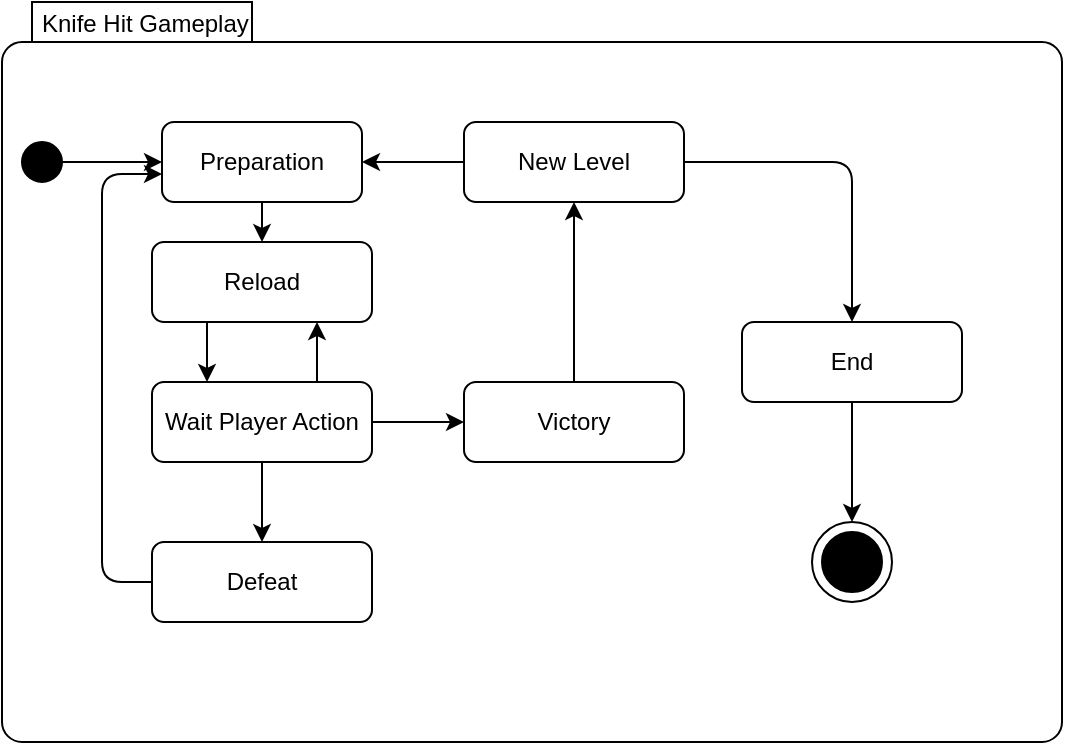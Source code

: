<mxfile version="13.9.2" type="device"><diagram id="jahb4RaBq_EKX-8D02IP" name="Page-1"><mxGraphModel dx="868" dy="479" grid="1" gridSize="10" guides="1" tooltips="1" connect="1" arrows="1" fold="1" page="1" pageScale="1" pageWidth="827" pageHeight="1169" math="0" shadow="0"><root><mxCell id="0"/><mxCell id="1" parent="0"/><mxCell id="n5UY4AugtSMg_bqFg6td-1" value="Knife Hit Gameplay&#xA;" style="shape=mxgraph.sysml.compState;align=left;verticalAlign=top;spacingTop=-3;spacingLeft=18;strokeWidth=1;recursiveResize=0;" vertex="1" parent="1"><mxGeometry x="110" y="50" width="530" height="370" as="geometry"/></mxCell><mxCell id="n5UY4AugtSMg_bqFg6td-2" value="" style="shape=ellipse;html=1;fillColor=#000000;verticalLabelPosition=bottom;labelBackgroundColor=#ffffff;verticalAlign=top;" vertex="1" parent="n5UY4AugtSMg_bqFg6td-1"><mxGeometry x="10" y="70" width="20" height="20" as="geometry"/></mxCell><mxCell id="n5UY4AugtSMg_bqFg6td-3" value="Preparation" style="strokeColor=inherit;fillColor=inherit;gradientColor=inherit;shape=rect;html=1;rounded=1;whiteSpace=wrap;align=center;" vertex="1" parent="n5UY4AugtSMg_bqFg6td-1"><mxGeometry x="80" y="60" width="100" height="40" as="geometry"/></mxCell><mxCell id="n5UY4AugtSMg_bqFg6td-4" value="Wait Player Action" style="strokeColor=inherit;fillColor=inherit;gradientColor=inherit;shape=rect;html=1;rounded=1;whiteSpace=wrap;align=center;" vertex="1" parent="n5UY4AugtSMg_bqFg6td-1"><mxGeometry x="75" y="190" width="110" height="40" as="geometry"/></mxCell><mxCell id="n5UY4AugtSMg_bqFg6td-7" value="Reload" style="strokeColor=inherit;fillColor=inherit;gradientColor=inherit;shape=rect;html=1;rounded=1;whiteSpace=wrap;align=center;" vertex="1" parent="n5UY4AugtSMg_bqFg6td-1"><mxGeometry x="75" y="120" width="110" height="40" as="geometry"/></mxCell><mxCell id="n5UY4AugtSMg_bqFg6td-9" value="" style="endArrow=classic;html=1;exitX=0.5;exitY=1;exitDx=0;exitDy=0;" edge="1" parent="n5UY4AugtSMg_bqFg6td-1" source="n5UY4AugtSMg_bqFg6td-3" target="n5UY4AugtSMg_bqFg6td-7"><mxGeometry width="50" height="50" relative="1" as="geometry"><mxPoint x="270" y="130" as="sourcePoint"/><mxPoint x="320" y="80" as="targetPoint"/></mxGeometry></mxCell><mxCell id="n5UY4AugtSMg_bqFg6td-10" value="" style="endArrow=classic;html=1;entryX=0;entryY=0.5;entryDx=0;entryDy=0;" edge="1" parent="n5UY4AugtSMg_bqFg6td-1" source="n5UY4AugtSMg_bqFg6td-2" target="n5UY4AugtSMg_bqFg6td-3"><mxGeometry width="50" height="50" relative="1" as="geometry"><mxPoint x="260" y="140" as="sourcePoint"/><mxPoint x="310" y="90" as="targetPoint"/></mxGeometry></mxCell><mxCell id="n5UY4AugtSMg_bqFg6td-11" value="" style="endArrow=classic;html=1;entryX=0.25;entryY=0;entryDx=0;entryDy=0;exitX=0.25;exitY=1;exitDx=0;exitDy=0;" edge="1" parent="n5UY4AugtSMg_bqFg6td-1" source="n5UY4AugtSMg_bqFg6td-7" target="n5UY4AugtSMg_bqFg6td-4"><mxGeometry width="50" height="50" relative="1" as="geometry"><mxPoint x="280" y="190" as="sourcePoint"/><mxPoint x="330" y="140" as="targetPoint"/></mxGeometry></mxCell><mxCell id="n5UY4AugtSMg_bqFg6td-12" value="" style="endArrow=classic;html=1;exitX=0.75;exitY=0;exitDx=0;exitDy=0;entryX=0.75;entryY=1;entryDx=0;entryDy=0;" edge="1" parent="n5UY4AugtSMg_bqFg6td-1" source="n5UY4AugtSMg_bqFg6td-4" target="n5UY4AugtSMg_bqFg6td-7"><mxGeometry width="50" height="50" relative="1" as="geometry"><mxPoint x="210" y="210" as="sourcePoint"/><mxPoint x="260" y="160" as="targetPoint"/></mxGeometry></mxCell><mxCell id="n5UY4AugtSMg_bqFg6td-13" value="Defeat" style="strokeColor=inherit;fillColor=inherit;gradientColor=inherit;shape=rect;html=1;rounded=1;whiteSpace=wrap;align=center;" vertex="1" parent="n5UY4AugtSMg_bqFg6td-1"><mxGeometry x="75" y="270" width="110" height="40" as="geometry"/></mxCell><mxCell id="n5UY4AugtSMg_bqFg6td-15" value="" style="endArrow=classic;html=1;" edge="1" parent="n5UY4AugtSMg_bqFg6td-1" source="n5UY4AugtSMg_bqFg6td-4" target="n5UY4AugtSMg_bqFg6td-13"><mxGeometry width="50" height="50" relative="1" as="geometry"><mxPoint x="180" y="210" as="sourcePoint"/><mxPoint x="230" y="160" as="targetPoint"/></mxGeometry></mxCell><mxCell id="n5UY4AugtSMg_bqFg6td-16" value="Victory" style="strokeColor=inherit;fillColor=inherit;gradientColor=inherit;shape=rect;html=1;rounded=1;whiteSpace=wrap;align=center;" vertex="1" parent="n5UY4AugtSMg_bqFg6td-1"><mxGeometry x="231" y="190" width="110" height="40" as="geometry"/></mxCell><mxCell id="n5UY4AugtSMg_bqFg6td-17" value="" style="endArrow=classic;html=1;" edge="1" parent="n5UY4AugtSMg_bqFg6td-1" source="n5UY4AugtSMg_bqFg6td-4" target="n5UY4AugtSMg_bqFg6td-16"><mxGeometry width="50" height="50" relative="1" as="geometry"><mxPoint x="241" y="210" as="sourcePoint"/><mxPoint x="291" y="160" as="targetPoint"/></mxGeometry></mxCell><mxCell id="n5UY4AugtSMg_bqFg6td-18" value="New Level" style="strokeColor=inherit;fillColor=inherit;gradientColor=inherit;shape=rect;html=1;rounded=1;whiteSpace=wrap;align=center;" vertex="1" parent="n5UY4AugtSMg_bqFg6td-1"><mxGeometry x="231" y="60" width="110" height="40" as="geometry"/></mxCell><mxCell id="n5UY4AugtSMg_bqFg6td-19" value="" style="endArrow=classic;html=1;" edge="1" parent="n5UY4AugtSMg_bqFg6td-1" source="n5UY4AugtSMg_bqFg6td-18" target="n5UY4AugtSMg_bqFg6td-3"><mxGeometry width="50" height="50" relative="1" as="geometry"><mxPoint x="241" y="210" as="sourcePoint"/><mxPoint x="291" y="160" as="targetPoint"/></mxGeometry></mxCell><mxCell id="n5UY4AugtSMg_bqFg6td-20" value="" style="endArrow=classic;html=1;" edge="1" parent="n5UY4AugtSMg_bqFg6td-1" source="n5UY4AugtSMg_bqFg6td-16" target="n5UY4AugtSMg_bqFg6td-18"><mxGeometry width="50" height="50" relative="1" as="geometry"><mxPoint x="280" y="210" as="sourcePoint"/><mxPoint x="330" y="160" as="targetPoint"/></mxGeometry></mxCell><mxCell id="n5UY4AugtSMg_bqFg6td-21" value="End" style="strokeColor=inherit;fillColor=inherit;gradientColor=inherit;shape=rect;html=1;rounded=1;whiteSpace=wrap;align=center;" vertex="1" parent="n5UY4AugtSMg_bqFg6td-1"><mxGeometry x="370" y="160" width="110" height="40" as="geometry"/></mxCell><mxCell id="n5UY4AugtSMg_bqFg6td-22" value="" style="endArrow=classic;html=1;" edge="1" parent="n5UY4AugtSMg_bqFg6td-1" source="n5UY4AugtSMg_bqFg6td-18" target="n5UY4AugtSMg_bqFg6td-21"><mxGeometry width="50" height="50" relative="1" as="geometry"><mxPoint x="280" y="210" as="sourcePoint"/><mxPoint x="330" y="160" as="targetPoint"/><Array as="points"><mxPoint x="425" y="80"/></Array></mxGeometry></mxCell><mxCell id="n5UY4AugtSMg_bqFg6td-23" value="" style="shape=mxgraph.sysml.actFinal;html=1;verticalLabelPosition=bottom;labelBackgroundColor=#ffffff;verticalAlign=top;" vertex="1" parent="n5UY4AugtSMg_bqFg6td-1"><mxGeometry x="405" y="260" width="40" height="40" as="geometry"/></mxCell><mxCell id="n5UY4AugtSMg_bqFg6td-24" value="" style="endArrow=classic;html=1;exitX=0.5;exitY=1;exitDx=0;exitDy=0;" edge="1" parent="n5UY4AugtSMg_bqFg6td-1" source="n5UY4AugtSMg_bqFg6td-21" target="n5UY4AugtSMg_bqFg6td-23"><mxGeometry width="50" height="50" relative="1" as="geometry"><mxPoint x="280" y="220" as="sourcePoint"/><mxPoint x="330" y="170" as="targetPoint"/></mxGeometry></mxCell><mxCell id="n5UY4AugtSMg_bqFg6td-25" value="" style="endArrow=classic;html=1;exitX=0;exitY=0.5;exitDx=0;exitDy=0;" edge="1" parent="n5UY4AugtSMg_bqFg6td-1" source="n5UY4AugtSMg_bqFg6td-13"><mxGeometry width="50" height="50" relative="1" as="geometry"><mxPoint x="280" y="220" as="sourcePoint"/><mxPoint x="80" y="86" as="targetPoint"/><Array as="points"><mxPoint x="50" y="290"/><mxPoint x="50" y="86"/></Array></mxGeometry></mxCell></root></mxGraphModel></diagram></mxfile>